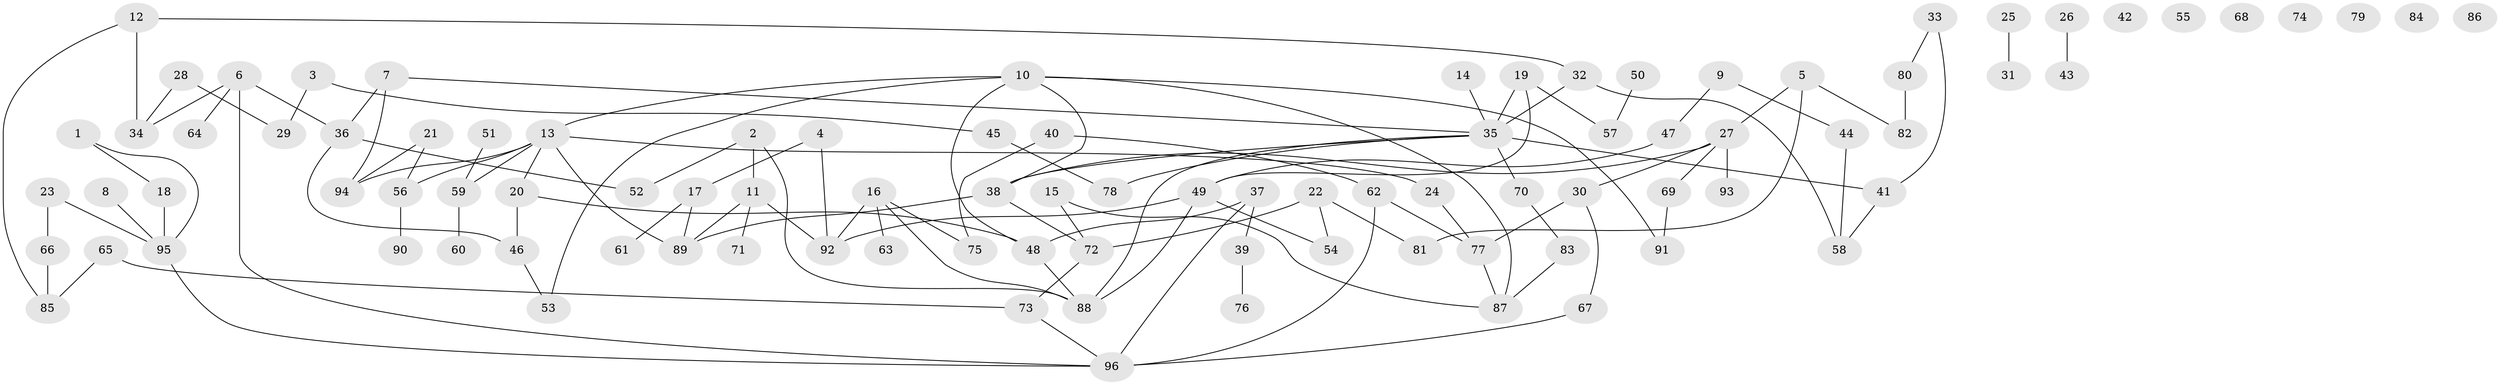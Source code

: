 // Generated by graph-tools (version 1.1) at 2025/25/03/09/25 03:25:21]
// undirected, 96 vertices, 119 edges
graph export_dot {
graph [start="1"]
  node [color=gray90,style=filled];
  1;
  2;
  3;
  4;
  5;
  6;
  7;
  8;
  9;
  10;
  11;
  12;
  13;
  14;
  15;
  16;
  17;
  18;
  19;
  20;
  21;
  22;
  23;
  24;
  25;
  26;
  27;
  28;
  29;
  30;
  31;
  32;
  33;
  34;
  35;
  36;
  37;
  38;
  39;
  40;
  41;
  42;
  43;
  44;
  45;
  46;
  47;
  48;
  49;
  50;
  51;
  52;
  53;
  54;
  55;
  56;
  57;
  58;
  59;
  60;
  61;
  62;
  63;
  64;
  65;
  66;
  67;
  68;
  69;
  70;
  71;
  72;
  73;
  74;
  75;
  76;
  77;
  78;
  79;
  80;
  81;
  82;
  83;
  84;
  85;
  86;
  87;
  88;
  89;
  90;
  91;
  92;
  93;
  94;
  95;
  96;
  1 -- 18;
  1 -- 95;
  2 -- 11;
  2 -- 52;
  2 -- 88;
  3 -- 29;
  3 -- 45;
  4 -- 17;
  4 -- 92;
  5 -- 27;
  5 -- 81;
  5 -- 82;
  6 -- 34;
  6 -- 36;
  6 -- 64;
  6 -- 96;
  7 -- 35;
  7 -- 36;
  7 -- 94;
  8 -- 95;
  9 -- 44;
  9 -- 47;
  10 -- 13;
  10 -- 38;
  10 -- 48;
  10 -- 53;
  10 -- 87;
  10 -- 91;
  11 -- 71;
  11 -- 89;
  11 -- 92;
  12 -- 32;
  12 -- 34;
  12 -- 85;
  13 -- 20;
  13 -- 24;
  13 -- 56;
  13 -- 59;
  13 -- 89;
  13 -- 94;
  14 -- 35;
  15 -- 72;
  15 -- 87;
  16 -- 63;
  16 -- 75;
  16 -- 88;
  16 -- 92;
  17 -- 61;
  17 -- 89;
  18 -- 95;
  19 -- 35;
  19 -- 49;
  19 -- 57;
  20 -- 46;
  20 -- 48;
  21 -- 56;
  21 -- 94;
  22 -- 54;
  22 -- 72;
  22 -- 81;
  23 -- 66;
  23 -- 95;
  24 -- 77;
  25 -- 31;
  26 -- 43;
  27 -- 30;
  27 -- 38;
  27 -- 69;
  27 -- 93;
  28 -- 29;
  28 -- 34;
  30 -- 67;
  30 -- 77;
  32 -- 35;
  32 -- 58;
  33 -- 41;
  33 -- 80;
  35 -- 38;
  35 -- 41;
  35 -- 70;
  35 -- 78;
  35 -- 88;
  36 -- 46;
  36 -- 52;
  37 -- 39;
  37 -- 48;
  37 -- 96;
  38 -- 72;
  38 -- 89;
  39 -- 76;
  40 -- 62;
  40 -- 75;
  41 -- 58;
  44 -- 58;
  45 -- 78;
  46 -- 53;
  47 -- 49;
  48 -- 88;
  49 -- 54;
  49 -- 88;
  49 -- 92;
  50 -- 57;
  51 -- 59;
  56 -- 90;
  59 -- 60;
  62 -- 77;
  62 -- 96;
  65 -- 73;
  65 -- 85;
  66 -- 85;
  67 -- 96;
  69 -- 91;
  70 -- 83;
  72 -- 73;
  73 -- 96;
  77 -- 87;
  80 -- 82;
  83 -- 87;
  95 -- 96;
}
